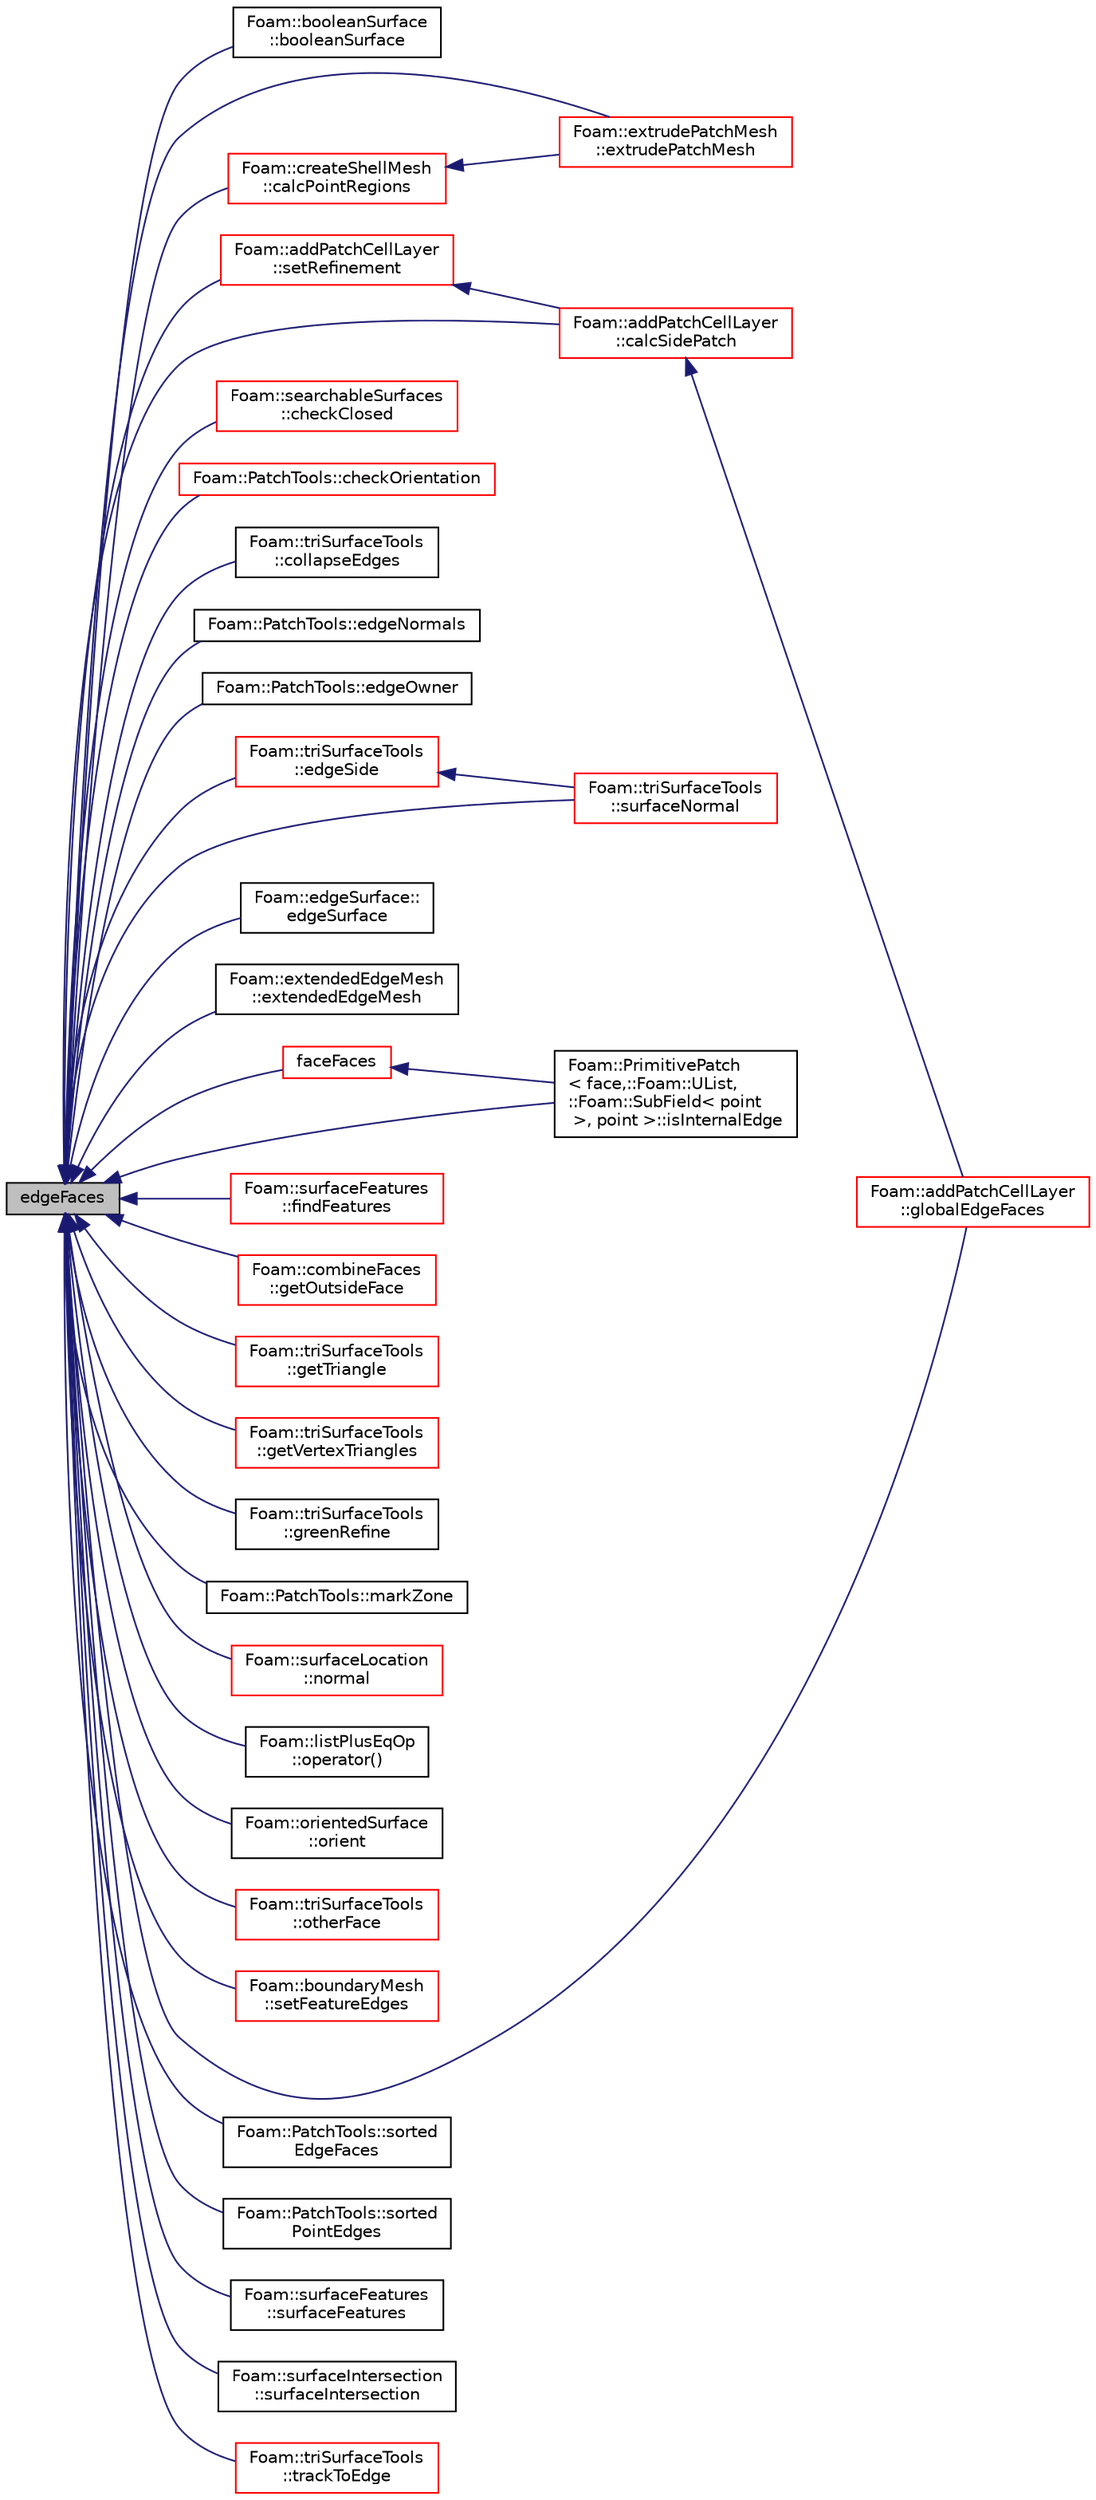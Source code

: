 digraph "edgeFaces"
{
  bgcolor="transparent";
  edge [fontname="Helvetica",fontsize="10",labelfontname="Helvetica",labelfontsize="10"];
  node [fontname="Helvetica",fontsize="10",shape=record];
  rankdir="LR";
  Node1 [label="edgeFaces",height=0.2,width=0.4,color="black", fillcolor="grey75", style="filled", fontcolor="black"];
  Node1 -> Node2 [dir="back",color="midnightblue",fontsize="10",style="solid",fontname="Helvetica"];
  Node2 [label="Foam::booleanSurface\l::booleanSurface",height=0.2,width=0.4,color="black",URL="$a00150.html#af9badecab2d5cf9894182caa82611921",tooltip="Construct from surfaces and operation. Surfaces need to be closed. "];
  Node1 -> Node3 [dir="back",color="midnightblue",fontsize="10",style="solid",fontname="Helvetica"];
  Node3 [label="Foam::createShellMesh\l::calcPointRegions",height=0.2,width=0.4,color="red",URL="$a00435.html#abd09fd2558d9fc41e9a503ce2976fe5f",tooltip="Helper: calculate point regions. The point region is the. "];
  Node3 -> Node4 [dir="back",color="midnightblue",fontsize="10",style="solid",fontname="Helvetica"];
  Node4 [label="Foam::extrudePatchMesh\l::extrudePatchMesh",height=0.2,width=0.4,color="red",URL="$a00713.html#ada5aee048de4d025b44660aca99d21a6",tooltip="Construct from mesh, patch and dictionary. "];
  Node1 -> Node5 [dir="back",color="midnightblue",fontsize="10",style="solid",fontname="Helvetica"];
  Node5 [label="Foam::addPatchCellLayer\l::calcSidePatch",height=0.2,width=0.4,color="red",URL="$a00025.html#a25346f181e6f56df9a1839ff94eea581",tooltip="Boundary edges get extruded into boundary faces. Determine patch. "];
  Node5 -> Node6 [dir="back",color="midnightblue",fontsize="10",style="solid",fontname="Helvetica"];
  Node6 [label="Foam::addPatchCellLayer\l::globalEdgeFaces",height=0.2,width=0.4,color="red",URL="$a00025.html#aeea8524ff2d092f53488dd1cb593c58e",tooltip="Per patch edge the pp faces (in global indices) using it. Uses. "];
  Node1 -> Node7 [dir="back",color="midnightblue",fontsize="10",style="solid",fontname="Helvetica"];
  Node7 [label="Foam::searchableSurfaces\l::checkClosed",height=0.2,width=0.4,color="red",URL="$a02265.html#af4d3e5f0e261a6b3cf104add5e93a1f0",tooltip="Are all surfaces closed and manifold. "];
  Node1 -> Node8 [dir="back",color="midnightblue",fontsize="10",style="solid",fontname="Helvetica"];
  Node8 [label="Foam::PatchTools::checkOrientation",height=0.2,width=0.4,color="red",URL="$a01815.html#a20f23e9ffe1102dccd75986b5435aef7",tooltip="Check for orientation issues. "];
  Node1 -> Node9 [dir="back",color="midnightblue",fontsize="10",style="solid",fontname="Helvetica"];
  Node9 [label="Foam::triSurfaceTools\l::collapseEdges",height=0.2,width=0.4,color="black",URL="$a02693.html#a5d5f37658655f0d947ff457a0d8f061c",tooltip="Create new triSurface by collapsing edges to specified. "];
  Node1 -> Node10 [dir="back",color="midnightblue",fontsize="10",style="solid",fontname="Helvetica"];
  Node10 [label="Foam::PatchTools::edgeNormals",height=0.2,width=0.4,color="black",URL="$a01815.html#a48f55bbbe3632b208e3f15dc9ca17103"];
  Node1 -> Node11 [dir="back",color="midnightblue",fontsize="10",style="solid",fontname="Helvetica"];
  Node11 [label="Foam::PatchTools::edgeOwner",height=0.2,width=0.4,color="black",URL="$a01815.html#ad485a4317976b8ac8e212a2013f7b5b4"];
  Node1 -> Node12 [dir="back",color="midnightblue",fontsize="10",style="solid",fontname="Helvetica"];
  Node12 [label="Foam::triSurfaceTools\l::edgeSide",height=0.2,width=0.4,color="red",URL="$a02693.html#adca72845b60fd86c4bae9917d9eb8350",tooltip="If nearest point is on edgeI, determine on which side of surface. "];
  Node12 -> Node13 [dir="back",color="midnightblue",fontsize="10",style="solid",fontname="Helvetica"];
  Node13 [label="Foam::triSurfaceTools\l::surfaceNormal",height=0.2,width=0.4,color="red",URL="$a02693.html#a5a2f59dd14e51dca5fcbadd65696f1df",tooltip="Triangle (unit) normal. If nearest point to triangle on edge use. "];
  Node1 -> Node14 [dir="back",color="midnightblue",fontsize="10",style="solid",fontname="Helvetica"];
  Node14 [label="Foam::edgeSurface::\ledgeSurface",height=0.2,width=0.4,color="black",URL="$a00620.html#abe6268d682c2dab294acf2175f47ca38",tooltip="Construct from surface and intersection description. "];
  Node1 -> Node15 [dir="back",color="midnightblue",fontsize="10",style="solid",fontname="Helvetica"];
  Node15 [label="Foam::extendedEdgeMesh\l::extendedEdgeMesh",height=0.2,width=0.4,color="black",URL="$a00699.html#afd2b47811ea5fb93fabb4e9a00a8985e",tooltip="Construct given a surface with selected edges,point. "];
  Node1 -> Node4 [dir="back",color="midnightblue",fontsize="10",style="solid",fontname="Helvetica"];
  Node1 -> Node16 [dir="back",color="midnightblue",fontsize="10",style="solid",fontname="Helvetica"];
  Node16 [label="faceFaces",height=0.2,width=0.4,color="red",URL="$a01972.html#abfdf458db500055d76b382439a9c29ee",tooltip="Return face-face addressing. "];
  Node16 -> Node17 [dir="back",color="midnightblue",fontsize="10",style="solid",fontname="Helvetica"];
  Node17 [label="Foam::PrimitivePatch\l\< face,::Foam::UList,\l::Foam::SubField\< point\l \>, point \>::isInternalEdge",height=0.2,width=0.4,color="black",URL="$a01972.html#a1ee468354f61c027ba0e3aa4a11cd097",tooltip="Is internal edge? "];
  Node1 -> Node18 [dir="back",color="midnightblue",fontsize="10",style="solid",fontname="Helvetica"];
  Node18 [label="Foam::surfaceFeatures\l::findFeatures",height=0.2,width=0.4,color="red",URL="$a02478.html#a104ad1549afa89b0b6ae590fda99816a",tooltip="Find feature edges using provided included angle. "];
  Node1 -> Node19 [dir="back",color="midnightblue",fontsize="10",style="solid",fontname="Helvetica"];
  Node19 [label="Foam::combineFaces\l::getOutsideFace",height=0.2,width=0.4,color="red",URL="$a00322.html#af695da5d6484dda0cf20307778b302f0",tooltip="Gets outside of patch as a face (in mesh point labels) "];
  Node1 -> Node20 [dir="back",color="midnightblue",fontsize="10",style="solid",fontname="Helvetica"];
  Node20 [label="Foam::triSurfaceTools\l::getTriangle",height=0.2,width=0.4,color="red",URL="$a02693.html#a4043fb05cae840c83b82a5f2fecd88e2",tooltip="Return index of triangle (or -1) using all three edges. "];
  Node1 -> Node21 [dir="back",color="midnightblue",fontsize="10",style="solid",fontname="Helvetica"];
  Node21 [label="Foam::triSurfaceTools\l::getVertexTriangles",height=0.2,width=0.4,color="red",URL="$a02693.html#aa242e3ca747b5d12e431a87f581aebb7",tooltip="Get all triangles using edge endpoint. "];
  Node1 -> Node6 [dir="back",color="midnightblue",fontsize="10",style="solid",fontname="Helvetica"];
  Node1 -> Node22 [dir="back",color="midnightblue",fontsize="10",style="solid",fontname="Helvetica"];
  Node22 [label="Foam::triSurfaceTools\l::greenRefine",height=0.2,width=0.4,color="black",URL="$a02693.html#abfb8b3103f67e2652cfb672525ec5d43",tooltip="Refine edges by splitting to opposite vertex. "];
  Node1 -> Node17 [dir="back",color="midnightblue",fontsize="10",style="solid",fontname="Helvetica"];
  Node1 -> Node23 [dir="back",color="midnightblue",fontsize="10",style="solid",fontname="Helvetica"];
  Node23 [label="Foam::PatchTools::markZone",height=0.2,width=0.4,color="black",URL="$a01815.html#aafc2c9ef496f68e21ab38af120233a40",tooltip="Fill faceZone with currentZone for every face reachable. "];
  Node1 -> Node24 [dir="back",color="midnightblue",fontsize="10",style="solid",fontname="Helvetica"];
  Node24 [label="Foam::surfaceLocation\l::normal",height=0.2,width=0.4,color="red",URL="$a02486.html#aa7761d7d21a6d33ed79afe76ec90051c",tooltip="Normal. Approximate for points. "];
  Node1 -> Node25 [dir="back",color="midnightblue",fontsize="10",style="solid",fontname="Helvetica"];
  Node25 [label="Foam::listPlusEqOp\l::operator()",height=0.2,width=0.4,color="black",URL="$a01368.html#ae4420a9fd791f5ab9ebad1a3150ba899"];
  Node1 -> Node26 [dir="back",color="midnightblue",fontsize="10",style="solid",fontname="Helvetica"];
  Node26 [label="Foam::orientedSurface\l::orient",height=0.2,width=0.4,color="black",URL="$a01723.html#aa4acb2637dc6e4cca4ebfa19424b5d43",tooltip="Flip faces such that normals are consistent with point: "];
  Node1 -> Node27 [dir="back",color="midnightblue",fontsize="10",style="solid",fontname="Helvetica"];
  Node27 [label="Foam::triSurfaceTools\l::otherFace",height=0.2,width=0.4,color="red",URL="$a02693.html#acb1d26ee4d249b6be4e063b3b9cae689",tooltip="Get face connected to edge not faceI. "];
  Node1 -> Node28 [dir="back",color="midnightblue",fontsize="10",style="solid",fontname="Helvetica"];
  Node28 [label="Foam::boundaryMesh\l::setFeatureEdges",height=0.2,width=0.4,color="red",URL="$a00152.html#a0e01df03fc2c7dbfd31c0fa36528926a",tooltip="Set featureEdges, edgeToFeature, featureSegments according. "];
  Node1 -> Node29 [dir="back",color="midnightblue",fontsize="10",style="solid",fontname="Helvetica"];
  Node29 [label="Foam::addPatchCellLayer\l::setRefinement",height=0.2,width=0.4,color="red",URL="$a00025.html#a9488cb0518f21b76444c508cc9658d64",tooltip="Play commands into polyTopoChange to create layers on top. "];
  Node29 -> Node5 [dir="back",color="midnightblue",fontsize="10",style="solid",fontname="Helvetica"];
  Node1 -> Node30 [dir="back",color="midnightblue",fontsize="10",style="solid",fontname="Helvetica"];
  Node30 [label="Foam::PatchTools::sorted\lEdgeFaces",height=0.2,width=0.4,color="black",URL="$a01815.html#a6f45385fbdbafd55b359508624f4e84f"];
  Node1 -> Node31 [dir="back",color="midnightblue",fontsize="10",style="solid",fontname="Helvetica"];
  Node31 [label="Foam::PatchTools::sorted\lPointEdges",height=0.2,width=0.4,color="black",URL="$a01815.html#ade266c84d472629a66d2ec0f9c8f2ff9"];
  Node1 -> Node32 [dir="back",color="midnightblue",fontsize="10",style="solid",fontname="Helvetica"];
  Node32 [label="Foam::surfaceFeatures\l::surfaceFeatures",height=0.2,width=0.4,color="black",URL="$a02478.html#ad37c6263cbba065fbffe29e843e18245",tooltip="Construct from pointField and edgeList (edgeMesh) "];
  Node1 -> Node33 [dir="back",color="midnightblue",fontsize="10",style="solid",fontname="Helvetica"];
  Node33 [label="Foam::surfaceIntersection\l::surfaceIntersection",height=0.2,width=0.4,color="black",URL="$a02485.html#a18e6a04334661f9c57af4d5b5b702b68",tooltip="Construct from precalculated intersection information. "];
  Node1 -> Node13 [dir="back",color="midnightblue",fontsize="10",style="solid",fontname="Helvetica"];
  Node1 -> Node34 [dir="back",color="midnightblue",fontsize="10",style="solid",fontname="Helvetica"];
  Node34 [label="Foam::triSurfaceTools\l::trackToEdge",height=0.2,width=0.4,color="red",URL="$a02693.html#a6d8fd04b37cd0ac3c45134c26f9ba40c",tooltip="Track on surface to get closer to point. "];
}
